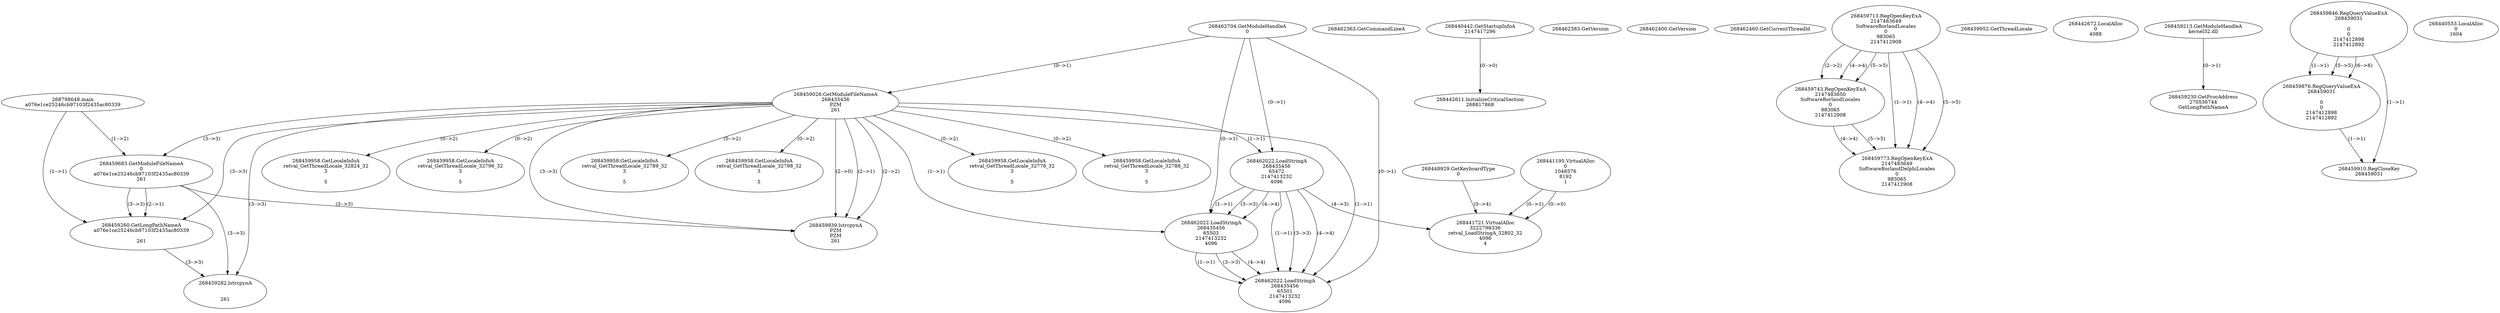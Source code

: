 // Global SCDG with merge call
digraph {
	0 [label="268798648.main
a076e1ce25246cb97103f2435ac80339"]
	1 [label="268462704.GetModuleHandleA
0"]
	2 [label="268448929.GetKeyboardType
0"]
	3 [label="268462363.GetCommandLineA
"]
	4 [label="268440442.GetStartupInfoA
2147417296"]
	5 [label="268462383.GetVersion
"]
	6 [label="268462400.GetVersion
"]
	7 [label="268462460.GetCurrentThreadId
"]
	8 [label="268459026.GetModuleFileNameA
268435456
PZM
261"]
	1 -> 8 [label="(0-->1)"]
	9 [label="268459683.GetModuleFileNameA
0
a076e1ce25246cb97103f2435ac80339
261"]
	0 -> 9 [label="(1-->2)"]
	8 -> 9 [label="(3-->3)"]
	10 [label="268459713.RegOpenKeyExA
2147483649
Software\Borland\Locales
0
983065
2147412908"]
	11 [label="268459743.RegOpenKeyExA
2147483650
Software\Borland\Locales
0
983065
2147412908"]
	10 -> 11 [label="(2-->2)"]
	10 -> 11 [label="(4-->4)"]
	10 -> 11 [label="(5-->5)"]
	12 [label="268459773.RegOpenKeyExA
2147483649
Software\Borland\Delphi\Locales
0
983065
2147412908"]
	10 -> 12 [label="(1-->1)"]
	10 -> 12 [label="(4-->4)"]
	11 -> 12 [label="(4-->4)"]
	10 -> 12 [label="(5-->5)"]
	11 -> 12 [label="(5-->5)"]
	13 [label="268459939.lstrcpynA
PZM
PZM
261"]
	8 -> 13 [label="(2-->1)"]
	8 -> 13 [label="(2-->2)"]
	8 -> 13 [label="(3-->3)"]
	9 -> 13 [label="(3-->3)"]
	8 -> 13 [label="(2-->0)"]
	14 [label="268459952.GetThreadLocale
"]
	15 [label="268459958.GetLocaleInfoA
retval_GetThreadLocale_32776_32
3

5"]
	8 -> 15 [label="(0-->2)"]
	16 [label="268462022.LoadStringA
268435456
65472
2147413232
4096"]
	1 -> 16 [label="(0-->1)"]
	8 -> 16 [label="(1-->1)"]
	17 [label="268442611.InitializeCriticalSection
268817868"]
	4 -> 17 [label="(0-->0)"]
	18 [label="268442672.LocalAlloc
0
4088"]
	19 [label="268459213.GetModuleHandleA
kernel32.dll"]
	20 [label="268459230.GetProcAddress
270536744
GetLongPathNameA"]
	19 -> 20 [label="(0-->1)"]
	21 [label="268459260.GetLongPathNameA
a076e1ce25246cb97103f2435ac80339

261"]
	0 -> 21 [label="(1-->1)"]
	9 -> 21 [label="(2-->1)"]
	8 -> 21 [label="(3-->3)"]
	9 -> 21 [label="(3-->3)"]
	22 [label="268459282.lstrcpynA


261"]
	8 -> 22 [label="(3-->3)"]
	9 -> 22 [label="(3-->3)"]
	21 -> 22 [label="(3-->3)"]
	23 [label="268459846.RegQueryValueExA
268459031

0
0
2147412898
2147412892"]
	24 [label="268459876.RegQueryValueExA
268459031

0
0
2147412898
2147412892"]
	23 -> 24 [label="(1-->1)"]
	23 -> 24 [label="(5-->5)"]
	23 -> 24 [label="(6-->6)"]
	25 [label="268459910.RegCloseKey
268459031"]
	23 -> 25 [label="(1-->1)"]
	24 -> 25 [label="(1-->1)"]
	26 [label="268459958.GetLocaleInfoA
retval_GetThreadLocale_32788_32
3

5"]
	8 -> 26 [label="(0-->2)"]
	27 [label="268462022.LoadStringA
268435456
65503
2147413232
4096"]
	1 -> 27 [label="(0-->1)"]
	8 -> 27 [label="(1-->1)"]
	16 -> 27 [label="(1-->1)"]
	16 -> 27 [label="(3-->3)"]
	16 -> 27 [label="(4-->4)"]
	28 [label="268462022.LoadStringA
268435456
65501
2147413232
4096"]
	1 -> 28 [label="(0-->1)"]
	8 -> 28 [label="(1-->1)"]
	16 -> 28 [label="(1-->1)"]
	27 -> 28 [label="(1-->1)"]
	16 -> 28 [label="(3-->3)"]
	27 -> 28 [label="(3-->3)"]
	16 -> 28 [label="(4-->4)"]
	27 -> 28 [label="(4-->4)"]
	29 [label="268459958.GetLocaleInfoA
retval_GetThreadLocale_32824_32
3

5"]
	8 -> 29 [label="(0-->2)"]
	30 [label="268459958.GetLocaleInfoA
retval_GetThreadLocale_32796_32
3

5"]
	8 -> 30 [label="(0-->2)"]
	31 [label="268441195.VirtualAlloc
0
1048576
8192
1"]
	32 [label="268440553.LocalAlloc
0
1604"]
	33 [label="268441721.VirtualAlloc
3222798336
retval_LoadStringA_32802_32
4096
4"]
	31 -> 33 [label="(0-->1)"]
	16 -> 33 [label="(4-->3)"]
	2 -> 33 [label="(0-->4)"]
	31 -> 33 [label="(0-->0)"]
	34 [label="268459958.GetLocaleInfoA
retval_GetThreadLocale_32789_32
3

5"]
	8 -> 34 [label="(0-->2)"]
	35 [label="268459958.GetLocaleInfoA
retval_GetThreadLocale_32798_32
3

5"]
	8 -> 35 [label="(0-->2)"]
}
